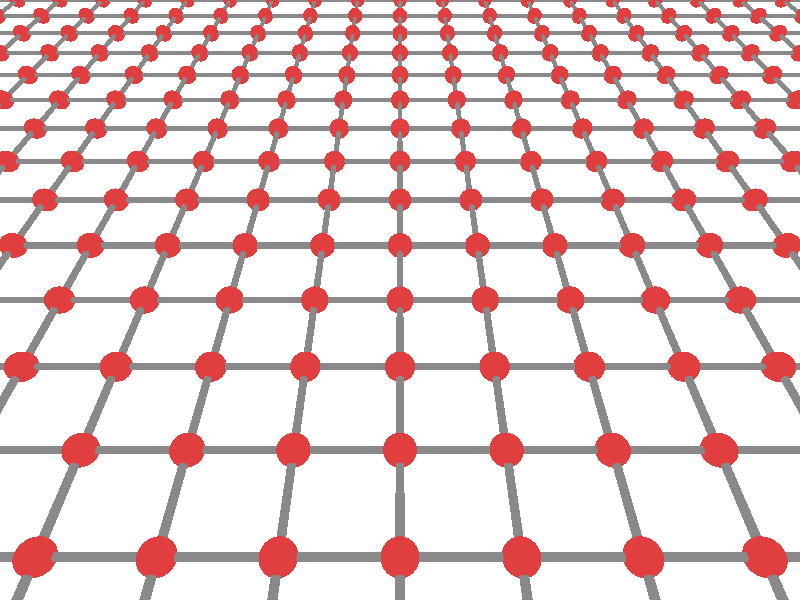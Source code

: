 #include "shapes.inc"
#include "colors.inc"
#include "textures.inc"

background{color White}

#default{ texture{ finish{ ambient 0.3 phong 0.3 phong_size 10 } } }

camera{ location <0,-0.5,-0.5>  look_at <0,0,0> }
light_source{ <-200,200,-200> rgb<1,1,1> }
global_settings{ ambient_light rgb 3 }

#declare T_Atom = texture{pigment {rgb<0.75, 0.05, 0.05>} finish{phong 0.3}}
#declare T_Bond = texture{pigment {rgb<0.25, 0.25, 0.25>} finish{phong 0.3}}
#declare Lattice_Constant=0.1;
#declare Xmax=1;
#declare Ymax=1;
#declare Xmin=-1;
#declare Ymin=-1;

// Place atoms at lattice points
#declare X=Xmin; #while(X<=Xmax)
  #declare Y=Ymin; #while(Y<=Ymax)
    sphere{ <X,Y,0>, Lattice_Constant*0.16 texture{T_Atom} }
  #declare Y=Y+Lattice_Constant; #end
#declare X=X+Lattice_Constant; #end

// Place chemical bonds
#declare X=Xmin; #while(X<=Xmax)
  cylinder{ <X,Ymin,0>, <X,Ymax,0>, Lattice_Constant*0.04 texture{T_Bond} }
#declare X=X+Lattice_Constant; #end

#declare Y=Ymin; #while(Y<=Ymax)
  cylinder{ <Xmin,Y,0>, <Xmax,Y,0>, Lattice_Constant*0.04 texture{T_Bond} }
#declare Y=Y+Lattice_Constant; #end
